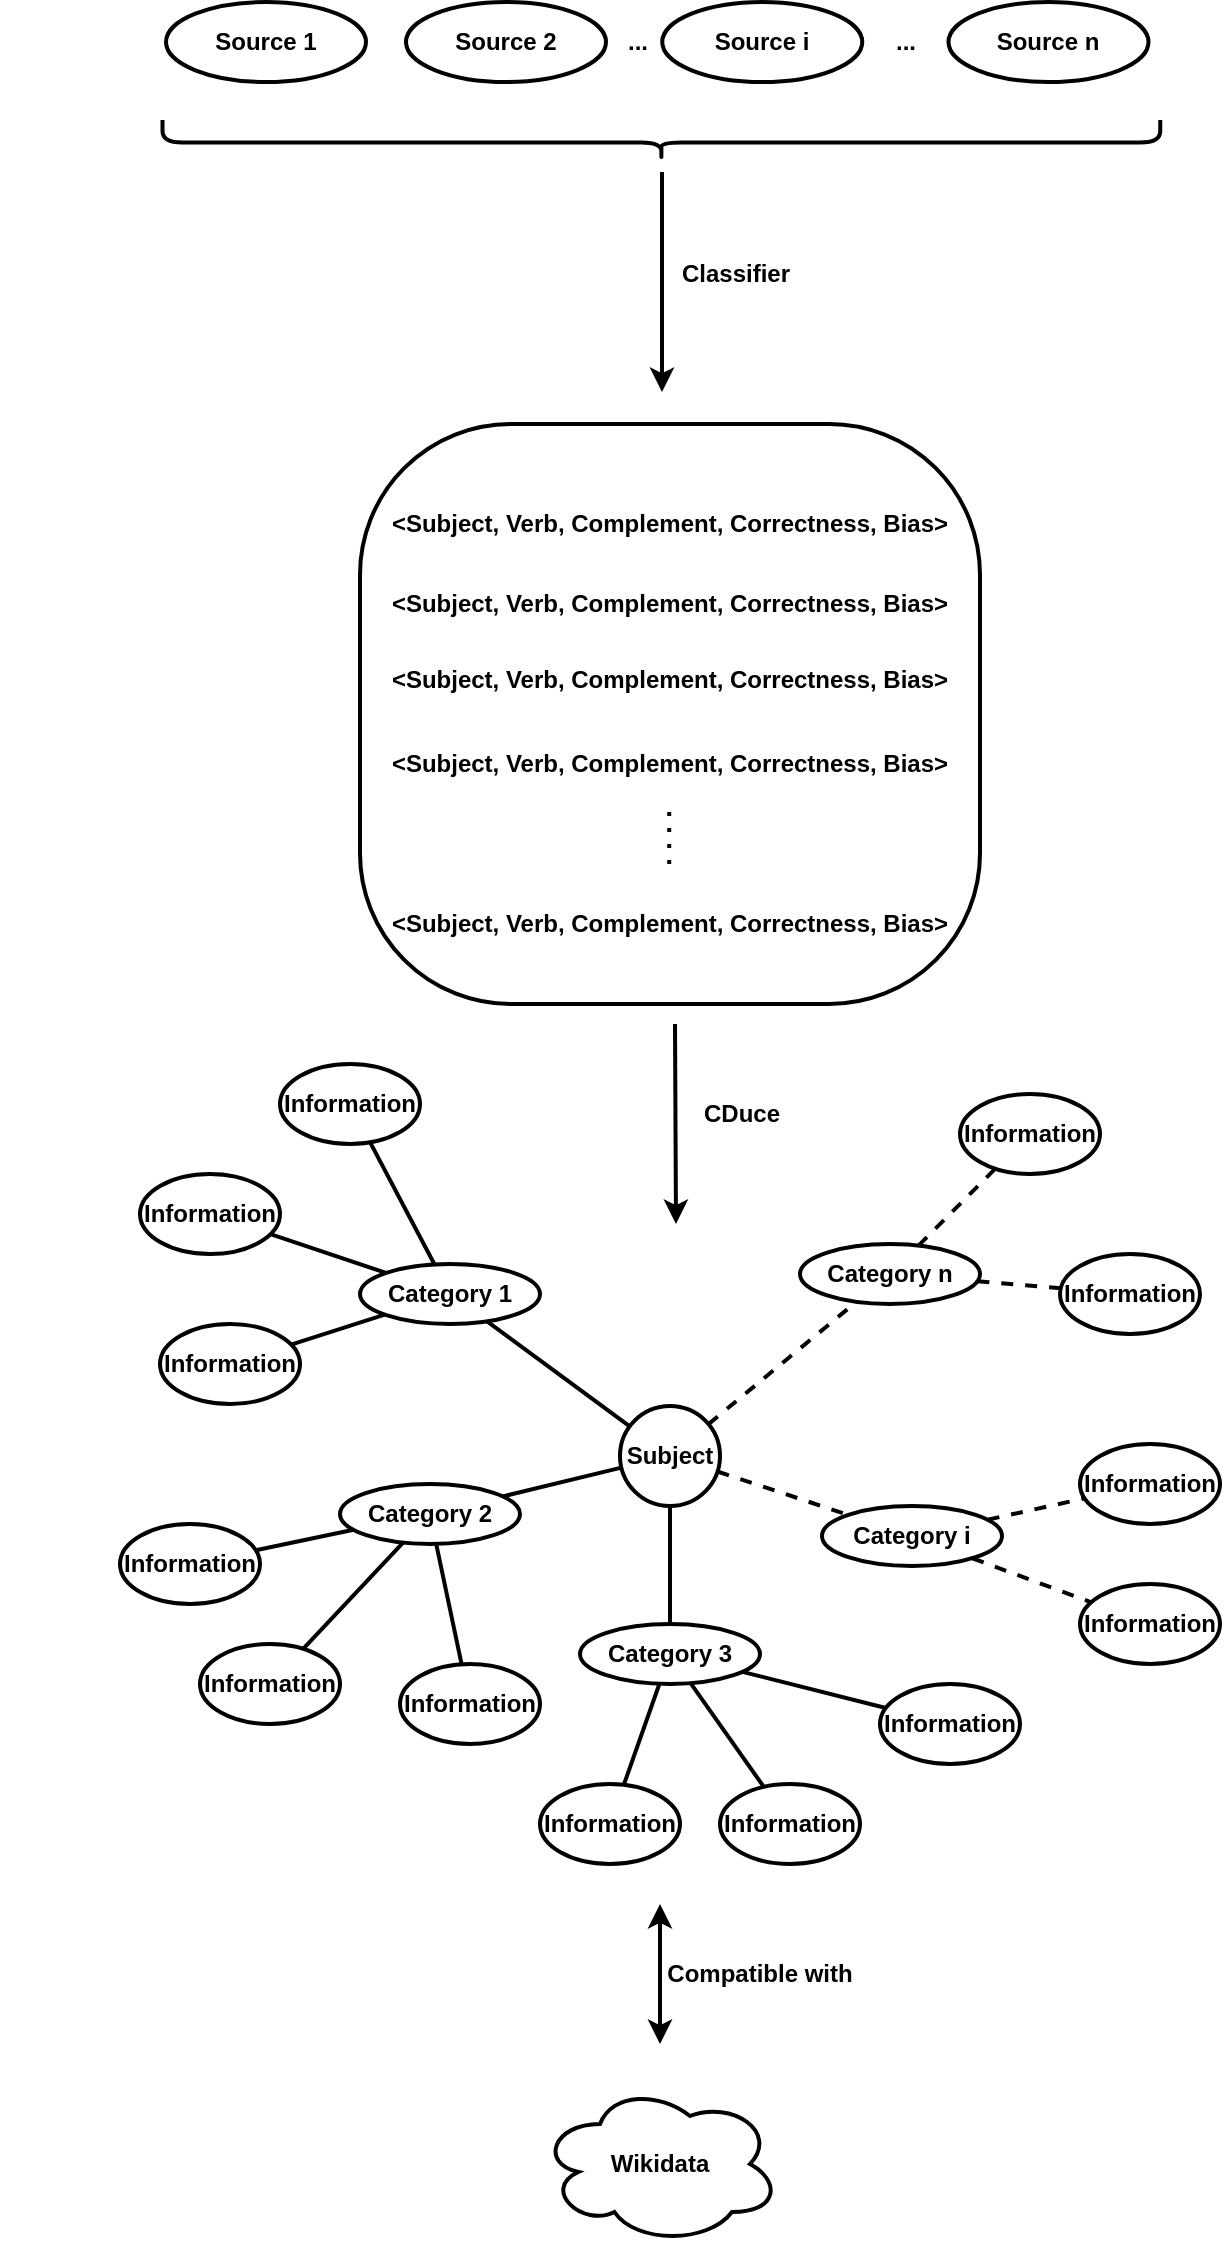<mxfile version="22.1.7" type="device">
  <diagram name="Pagina-1" id="cxVwyrqSip8XLjAx2yYT">
    <mxGraphModel dx="2514" dy="932" grid="1" gridSize="10" guides="1" tooltips="1" connect="1" arrows="1" fold="1" page="1" pageScale="1" pageWidth="827" pageHeight="1169" math="0" shadow="0">
      <root>
        <mxCell id="0" />
        <mxCell id="1" parent="0" />
        <mxCell id="PDaQLxChN3T3SNH4538d-1" value="&lt;div style=&quot;font-size: 12px;&quot;&gt;Source 1&lt;/div&gt;" style="ellipse;whiteSpace=wrap;html=1;fillColor=none;strokeWidth=2;fontStyle=1;fontSize=12;" vertex="1" parent="1">
          <mxGeometry x="-37" y="19" width="100" height="40" as="geometry" />
        </mxCell>
        <mxCell id="PDaQLxChN3T3SNH4538d-2" value="&lt;div style=&quot;font-size: 12px;&quot;&gt;Source 2&lt;br style=&quot;font-size: 12px;&quot;&gt;&lt;/div&gt;" style="ellipse;whiteSpace=wrap;html=1;fillColor=none;strokeWidth=2;fontStyle=1;fontSize=12;" vertex="1" parent="1">
          <mxGeometry x="83" y="19" width="100" height="40" as="geometry" />
        </mxCell>
        <mxCell id="PDaQLxChN3T3SNH4538d-3" value="&lt;div style=&quot;font-size: 12px;&quot;&gt;Source i&lt;br style=&quot;font-size: 12px;&quot;&gt;&lt;/div&gt;" style="ellipse;whiteSpace=wrap;html=1;fillColor=none;strokeWidth=2;fontStyle=1;fontSize=12;" vertex="1" parent="1">
          <mxGeometry x="211.13" y="19" width="100" height="40" as="geometry" />
        </mxCell>
        <mxCell id="PDaQLxChN3T3SNH4538d-5" value="&lt;div style=&quot;font-size: 12px;&quot;&gt;Classifier&lt;/div&gt;" style="text;html=1;strokeColor=none;fillColor=none;align=center;verticalAlign=middle;whiteSpace=wrap;rounded=0;strokeWidth=2;fontStyle=1;fontSize=12;" vertex="1" parent="1">
          <mxGeometry x="217.5" y="140" width="60" height="30" as="geometry" />
        </mxCell>
        <mxCell id="PDaQLxChN3T3SNH4538d-6" value="" style="endArrow=classic;html=1;rounded=0;strokeWidth=2;fontStyle=1;fontSize=12;" edge="1" parent="1">
          <mxGeometry width="50" height="50" relative="1" as="geometry">
            <mxPoint x="211" y="104" as="sourcePoint" />
            <mxPoint x="211" y="214" as="targetPoint" />
          </mxGeometry>
        </mxCell>
        <mxCell id="PDaQLxChN3T3SNH4538d-16" value="" style="endArrow=classic;html=1;rounded=0;strokeWidth=2;fontStyle=1;fontSize=12;" edge="1" parent="1">
          <mxGeometry width="50" height="50" relative="1" as="geometry">
            <mxPoint x="217.5" y="530" as="sourcePoint" />
            <mxPoint x="218" y="630" as="targetPoint" />
          </mxGeometry>
        </mxCell>
        <mxCell id="PDaQLxChN3T3SNH4538d-17" value="CDuce" style="text;html=1;strokeColor=none;fillColor=none;align=center;verticalAlign=middle;whiteSpace=wrap;rounded=0;strokeWidth=2;fontStyle=1;fontSize=12;" vertex="1" parent="1">
          <mxGeometry x="221.25" y="560" width="60" height="30" as="geometry" />
        </mxCell>
        <mxCell id="PDaQLxChN3T3SNH4538d-63" value="" style="endArrow=classic;startArrow=classic;html=1;rounded=0;strokeWidth=2;fontStyle=1;fontSize=12;" edge="1" parent="1">
          <mxGeometry width="50" height="50" relative="1" as="geometry">
            <mxPoint x="210" y="1040" as="sourcePoint" />
            <mxPoint x="210" y="970" as="targetPoint" />
          </mxGeometry>
        </mxCell>
        <mxCell id="PDaQLxChN3T3SNH4538d-65" value="Compatible with" style="text;html=1;strokeColor=none;fillColor=none;align=center;verticalAlign=middle;whiteSpace=wrap;rounded=0;strokeWidth=2;fontStyle=1;fontSize=12;" vertex="1" parent="1">
          <mxGeometry x="180" y="990" width="160" height="30" as="geometry" />
        </mxCell>
        <mxCell id="PDaQLxChN3T3SNH4538d-66" value="Wikidata" style="ellipse;shape=cloud;whiteSpace=wrap;html=1;fillColor=none;strokeWidth=2;fontStyle=1;fontSize=12;" vertex="1" parent="1">
          <mxGeometry x="150" y="1060" width="120" height="80" as="geometry" />
        </mxCell>
        <mxCell id="PDaQLxChN3T3SNH4538d-67" value="" style="group;strokeWidth=2;fontStyle=1;fontSize=12;" vertex="1" connectable="0" parent="1">
          <mxGeometry x="-120" y="550" width="610" height="400" as="geometry" />
        </mxCell>
        <mxCell id="PDaQLxChN3T3SNH4538d-18" value="Subject" style="ellipse;whiteSpace=wrap;html=1;aspect=fixed;fillColor=none;strokeWidth=2;fontStyle=1;fontSize=12;" vertex="1" parent="PDaQLxChN3T3SNH4538d-67">
          <mxGeometry x="310" y="171" width="50" height="50" as="geometry" />
        </mxCell>
        <mxCell id="PDaQLxChN3T3SNH4538d-19" value="Category 1" style="ellipse;whiteSpace=wrap;html=1;fillColor=none;strokeWidth=2;fontStyle=1;fontSize=12;" vertex="1" parent="PDaQLxChN3T3SNH4538d-67">
          <mxGeometry x="180" y="100" width="90" height="30" as="geometry" />
        </mxCell>
        <mxCell id="PDaQLxChN3T3SNH4538d-20" value="Category 2" style="ellipse;whiteSpace=wrap;html=1;fillColor=none;strokeWidth=2;fontStyle=1;fontSize=12;" vertex="1" parent="PDaQLxChN3T3SNH4538d-67">
          <mxGeometry x="170" y="210" width="90" height="30" as="geometry" />
        </mxCell>
        <mxCell id="PDaQLxChN3T3SNH4538d-21" value="Category 3" style="ellipse;whiteSpace=wrap;html=1;fillColor=none;strokeWidth=2;fontStyle=1;fontSize=12;" vertex="1" parent="PDaQLxChN3T3SNH4538d-67">
          <mxGeometry x="290" y="280" width="90" height="30" as="geometry" />
        </mxCell>
        <mxCell id="PDaQLxChN3T3SNH4538d-22" value="Category n" style="ellipse;whiteSpace=wrap;html=1;fillColor=none;strokeWidth=2;fontStyle=1;fontSize=12;" vertex="1" parent="PDaQLxChN3T3SNH4538d-67">
          <mxGeometry x="400" y="90" width="90" height="30" as="geometry" />
        </mxCell>
        <mxCell id="PDaQLxChN3T3SNH4538d-24" value="Category i" style="ellipse;whiteSpace=wrap;html=1;fillColor=none;strokeWidth=2;fontStyle=1;fontSize=12;" vertex="1" parent="PDaQLxChN3T3SNH4538d-67">
          <mxGeometry x="411" y="221" width="90" height="30" as="geometry" />
        </mxCell>
        <mxCell id="PDaQLxChN3T3SNH4538d-27" value="" style="endArrow=none;html=1;rounded=0;strokeWidth=2;fontStyle=1;fontSize=12;" edge="1" parent="PDaQLxChN3T3SNH4538d-67" source="PDaQLxChN3T3SNH4538d-18" target="PDaQLxChN3T3SNH4538d-20">
          <mxGeometry width="50" height="50" relative="1" as="geometry">
            <mxPoint y="240" as="sourcePoint" />
            <mxPoint x="50" y="190" as="targetPoint" />
          </mxGeometry>
        </mxCell>
        <mxCell id="PDaQLxChN3T3SNH4538d-28" value="" style="endArrow=none;html=1;rounded=0;strokeWidth=2;fontStyle=1;fontSize=12;" edge="1" parent="PDaQLxChN3T3SNH4538d-67" source="PDaQLxChN3T3SNH4538d-18" target="PDaQLxChN3T3SNH4538d-19">
          <mxGeometry width="50" height="50" relative="1" as="geometry">
            <mxPoint x="327" y="224" as="sourcePoint" />
            <mxPoint x="167" y="264" as="targetPoint" />
          </mxGeometry>
        </mxCell>
        <mxCell id="PDaQLxChN3T3SNH4538d-30" value="" style="endArrow=none;html=1;rounded=0;dashed=1;strokeWidth=2;fontStyle=1;fontSize=12;" edge="1" parent="PDaQLxChN3T3SNH4538d-67" source="PDaQLxChN3T3SNH4538d-18" target="PDaQLxChN3T3SNH4538d-22">
          <mxGeometry width="50" height="50" relative="1" as="geometry">
            <mxPoint x="356" y="184" as="sourcePoint" />
            <mxPoint x="418" y="60" as="targetPoint" />
          </mxGeometry>
        </mxCell>
        <mxCell id="PDaQLxChN3T3SNH4538d-32" value="" style="endArrow=none;html=1;rounded=0;strokeWidth=2;fontStyle=1;fontSize=12;" edge="1" parent="PDaQLxChN3T3SNH4538d-67" source="PDaQLxChN3T3SNH4538d-18" target="PDaQLxChN3T3SNH4538d-21">
          <mxGeometry width="50" height="50" relative="1" as="geometry">
            <mxPoint x="365" y="221" as="sourcePoint" />
            <mxPoint x="517" y="341" as="targetPoint" />
          </mxGeometry>
        </mxCell>
        <mxCell id="PDaQLxChN3T3SNH4538d-31" value="" style="endArrow=none;html=1;rounded=0;dashed=1;strokeWidth=2;fontStyle=1;fontSize=12;" edge="1" parent="PDaQLxChN3T3SNH4538d-67" source="PDaQLxChN3T3SNH4538d-18" target="PDaQLxChN3T3SNH4538d-24">
          <mxGeometry width="50" height="50" relative="1" as="geometry">
            <mxPoint x="370" y="203" as="sourcePoint" />
            <mxPoint x="502" y="189" as="targetPoint" />
          </mxGeometry>
        </mxCell>
        <mxCell id="PDaQLxChN3T3SNH4538d-36" value="Information" style="ellipse;whiteSpace=wrap;html=1;fillColor=none;strokeWidth=2;fontStyle=1;fontSize=12;" vertex="1" parent="PDaQLxChN3T3SNH4538d-67">
          <mxGeometry x="140" width="70" height="40" as="geometry" />
        </mxCell>
        <mxCell id="PDaQLxChN3T3SNH4538d-37" value="Information" style="ellipse;whiteSpace=wrap;html=1;fillColor=none;strokeWidth=2;fontStyle=1;fontSize=12;" vertex="1" parent="PDaQLxChN3T3SNH4538d-67">
          <mxGeometry x="70" y="55" width="70" height="40" as="geometry" />
        </mxCell>
        <mxCell id="PDaQLxChN3T3SNH4538d-38" value="Information" style="ellipse;whiteSpace=wrap;html=1;fillColor=none;strokeWidth=2;fontStyle=1;fontSize=12;" vertex="1" parent="PDaQLxChN3T3SNH4538d-67">
          <mxGeometry x="80" y="130" width="70" height="40" as="geometry" />
        </mxCell>
        <mxCell id="PDaQLxChN3T3SNH4538d-39" value="Information" style="ellipse;whiteSpace=wrap;html=1;fillColor=none;strokeWidth=2;fontStyle=1;fontSize=12;" vertex="1" parent="PDaQLxChN3T3SNH4538d-67">
          <mxGeometry x="60" y="230" width="70" height="40" as="geometry" />
        </mxCell>
        <mxCell id="PDaQLxChN3T3SNH4538d-40" value="Information" style="ellipse;whiteSpace=wrap;html=1;fillColor=none;strokeWidth=2;fontStyle=1;fontSize=12;" vertex="1" parent="PDaQLxChN3T3SNH4538d-67">
          <mxGeometry x="100" y="290" width="70" height="40" as="geometry" />
        </mxCell>
        <mxCell id="PDaQLxChN3T3SNH4538d-41" value="Information" style="ellipse;whiteSpace=wrap;html=1;fillColor=none;strokeWidth=2;fontStyle=1;fontSize=12;" vertex="1" parent="PDaQLxChN3T3SNH4538d-67">
          <mxGeometry x="200" y="300" width="70" height="40" as="geometry" />
        </mxCell>
        <mxCell id="PDaQLxChN3T3SNH4538d-42" value="Information" style="ellipse;whiteSpace=wrap;html=1;fillColor=none;strokeWidth=2;fontStyle=1;fontSize=12;" vertex="1" parent="PDaQLxChN3T3SNH4538d-67">
          <mxGeometry x="270" y="360" width="70" height="40" as="geometry" />
        </mxCell>
        <mxCell id="PDaQLxChN3T3SNH4538d-43" value="Information" style="ellipse;whiteSpace=wrap;html=1;fillColor=none;strokeWidth=2;fontStyle=1;fontSize=12;" vertex="1" parent="PDaQLxChN3T3SNH4538d-67">
          <mxGeometry x="360" y="360" width="70" height="40" as="geometry" />
        </mxCell>
        <mxCell id="PDaQLxChN3T3SNH4538d-44" value="Information" style="ellipse;whiteSpace=wrap;html=1;fillColor=none;strokeWidth=2;fontStyle=1;fontSize=12;" vertex="1" parent="PDaQLxChN3T3SNH4538d-67">
          <mxGeometry x="440" y="310" width="70" height="40" as="geometry" />
        </mxCell>
        <mxCell id="PDaQLxChN3T3SNH4538d-45" value="Information" style="ellipse;whiteSpace=wrap;html=1;fillColor=none;strokeWidth=2;fontStyle=1;fontSize=12;" vertex="1" parent="PDaQLxChN3T3SNH4538d-67">
          <mxGeometry x="540" y="260" width="70" height="40" as="geometry" />
        </mxCell>
        <mxCell id="PDaQLxChN3T3SNH4538d-46" value="Information" style="ellipse;whiteSpace=wrap;html=1;fillColor=none;strokeWidth=2;fontStyle=1;fontSize=12;" vertex="1" parent="PDaQLxChN3T3SNH4538d-67">
          <mxGeometry x="540" y="190" width="70" height="40" as="geometry" />
        </mxCell>
        <mxCell id="PDaQLxChN3T3SNH4538d-47" value="Information" style="ellipse;whiteSpace=wrap;html=1;fillColor=none;strokeWidth=2;fontStyle=1;fontSize=12;" vertex="1" parent="PDaQLxChN3T3SNH4538d-67">
          <mxGeometry x="530" y="95" width="70" height="40" as="geometry" />
        </mxCell>
        <mxCell id="PDaQLxChN3T3SNH4538d-48" value="Information" style="ellipse;whiteSpace=wrap;html=1;fillColor=none;strokeWidth=2;fontStyle=1;fontSize=12;" vertex="1" parent="PDaQLxChN3T3SNH4538d-67">
          <mxGeometry x="480" y="15" width="70" height="40" as="geometry" />
        </mxCell>
        <mxCell id="PDaQLxChN3T3SNH4538d-49" value="" style="endArrow=none;html=1;rounded=0;strokeWidth=2;fontStyle=1;fontSize=12;" edge="1" parent="PDaQLxChN3T3SNH4538d-67" source="PDaQLxChN3T3SNH4538d-19" target="PDaQLxChN3T3SNH4538d-38">
          <mxGeometry width="50" height="50" relative="1" as="geometry">
            <mxPoint y="220" as="sourcePoint" />
            <mxPoint x="50" y="170" as="targetPoint" />
          </mxGeometry>
        </mxCell>
        <mxCell id="PDaQLxChN3T3SNH4538d-50" value="" style="endArrow=none;html=1;rounded=0;strokeWidth=2;fontStyle=1;fontSize=12;" edge="1" parent="PDaQLxChN3T3SNH4538d-67" source="PDaQLxChN3T3SNH4538d-19" target="PDaQLxChN3T3SNH4538d-37">
          <mxGeometry width="50" height="50" relative="1" as="geometry">
            <mxPoint y="220" as="sourcePoint" />
            <mxPoint x="50" y="170" as="targetPoint" />
          </mxGeometry>
        </mxCell>
        <mxCell id="PDaQLxChN3T3SNH4538d-51" value="" style="endArrow=none;html=1;rounded=0;strokeWidth=2;fontStyle=1;fontSize=12;" edge="1" parent="PDaQLxChN3T3SNH4538d-67" source="PDaQLxChN3T3SNH4538d-19" target="PDaQLxChN3T3SNH4538d-36">
          <mxGeometry width="50" height="50" relative="1" as="geometry">
            <mxPoint x="203" y="114" as="sourcePoint" />
            <mxPoint x="145" y="95" as="targetPoint" />
          </mxGeometry>
        </mxCell>
        <mxCell id="PDaQLxChN3T3SNH4538d-52" value="" style="endArrow=none;html=1;rounded=0;strokeWidth=2;fontStyle=1;fontSize=12;" edge="1" parent="PDaQLxChN3T3SNH4538d-67" source="PDaQLxChN3T3SNH4538d-20" target="PDaQLxChN3T3SNH4538d-39">
          <mxGeometry width="50" height="50" relative="1" as="geometry">
            <mxPoint x="227" y="110" as="sourcePoint" />
            <mxPoint x="195" y="49" as="targetPoint" />
          </mxGeometry>
        </mxCell>
        <mxCell id="PDaQLxChN3T3SNH4538d-53" value="" style="endArrow=none;html=1;rounded=0;strokeWidth=2;fontStyle=1;fontSize=12;" edge="1" parent="PDaQLxChN3T3SNH4538d-67" source="PDaQLxChN3T3SNH4538d-20" target="PDaQLxChN3T3SNH4538d-40">
          <mxGeometry width="50" height="50" relative="1" as="geometry">
            <mxPoint x="145" y="253" as="sourcePoint" />
            <mxPoint x="79" y="264" as="targetPoint" />
          </mxGeometry>
        </mxCell>
        <mxCell id="PDaQLxChN3T3SNH4538d-54" value="" style="endArrow=none;html=1;rounded=0;strokeWidth=2;fontStyle=1;fontSize=12;" edge="1" parent="PDaQLxChN3T3SNH4538d-67" source="PDaQLxChN3T3SNH4538d-20" target="PDaQLxChN3T3SNH4538d-41">
          <mxGeometry width="50" height="50" relative="1" as="geometry">
            <mxPoint x="170" y="260" as="sourcePoint" />
            <mxPoint x="124" y="303" as="targetPoint" />
          </mxGeometry>
        </mxCell>
        <mxCell id="PDaQLxChN3T3SNH4538d-55" value="" style="endArrow=none;html=1;rounded=0;strokeWidth=2;fontStyle=1;fontSize=12;" edge="1" parent="PDaQLxChN3T3SNH4538d-67" source="PDaQLxChN3T3SNH4538d-21" target="PDaQLxChN3T3SNH4538d-42">
          <mxGeometry width="50" height="50" relative="1" as="geometry">
            <mxPoint x="186" y="261" as="sourcePoint" />
            <mxPoint x="193" y="340" as="targetPoint" />
          </mxGeometry>
        </mxCell>
        <mxCell id="PDaQLxChN3T3SNH4538d-56" value="" style="endArrow=none;html=1;rounded=0;strokeWidth=2;fontStyle=1;fontSize=12;" edge="1" parent="PDaQLxChN3T3SNH4538d-67" source="PDaQLxChN3T3SNH4538d-21" target="PDaQLxChN3T3SNH4538d-43">
          <mxGeometry width="50" height="50" relative="1" as="geometry">
            <mxPoint x="340" y="320" as="sourcePoint" />
            <mxPoint x="322" y="370" as="targetPoint" />
          </mxGeometry>
        </mxCell>
        <mxCell id="PDaQLxChN3T3SNH4538d-57" value="" style="endArrow=none;html=1;rounded=0;strokeWidth=2;fontStyle=1;fontSize=12;" edge="1" parent="PDaQLxChN3T3SNH4538d-67" source="PDaQLxChN3T3SNH4538d-21" target="PDaQLxChN3T3SNH4538d-44">
          <mxGeometry width="50" height="50" relative="1" as="geometry">
            <mxPoint x="355" y="320" as="sourcePoint" />
            <mxPoint x="392" y="371" as="targetPoint" />
          </mxGeometry>
        </mxCell>
        <mxCell id="PDaQLxChN3T3SNH4538d-58" value="" style="endArrow=none;html=1;rounded=0;dashed=1;strokeWidth=2;fontStyle=1;fontSize=12;" edge="1" parent="PDaQLxChN3T3SNH4538d-67" source="PDaQLxChN3T3SNH4538d-24" target="PDaQLxChN3T3SNH4538d-45">
          <mxGeometry width="50" height="50" relative="1" as="geometry">
            <mxPoint x="381" y="314" as="sourcePoint" />
            <mxPoint x="453" y="332" as="targetPoint" />
          </mxGeometry>
        </mxCell>
        <mxCell id="PDaQLxChN3T3SNH4538d-59" value="" style="endArrow=none;html=1;rounded=0;dashed=1;strokeWidth=2;fontStyle=1;fontSize=12;" edge="1" parent="PDaQLxChN3T3SNH4538d-67" source="PDaQLxChN3T3SNH4538d-24" target="PDaQLxChN3T3SNH4538d-46">
          <mxGeometry width="50" height="50" relative="1" as="geometry">
            <mxPoint x="496" y="257" as="sourcePoint" />
            <mxPoint x="556" y="279" as="targetPoint" />
          </mxGeometry>
        </mxCell>
        <mxCell id="PDaQLxChN3T3SNH4538d-60" value="" style="endArrow=none;html=1;rounded=0;dashed=1;strokeWidth=2;fontStyle=1;fontSize=12;" edge="1" parent="PDaQLxChN3T3SNH4538d-67" source="PDaQLxChN3T3SNH4538d-22" target="PDaQLxChN3T3SNH4538d-47">
          <mxGeometry width="50" height="50" relative="1" as="geometry">
            <mxPoint x="504" y="238" as="sourcePoint" />
            <mxPoint x="552" y="227" as="targetPoint" />
          </mxGeometry>
        </mxCell>
        <mxCell id="PDaQLxChN3T3SNH4538d-61" value="" style="endArrow=none;html=1;rounded=0;dashed=1;strokeWidth=2;fontStyle=1;fontSize=12;" edge="1" parent="PDaQLxChN3T3SNH4538d-67" source="PDaQLxChN3T3SNH4538d-22" target="PDaQLxChN3T3SNH4538d-48">
          <mxGeometry width="50" height="50" relative="1" as="geometry">
            <mxPoint x="499" y="118" as="sourcePoint" />
            <mxPoint x="540" y="122" as="targetPoint" />
          </mxGeometry>
        </mxCell>
        <mxCell id="PDaQLxChN3T3SNH4538d-68" value="" style="group;fillColor=none;strokeWidth=2;fontStyle=1;fontSize=12;" vertex="1" connectable="0" parent="1">
          <mxGeometry x="60" y="230" width="310" height="290" as="geometry" />
        </mxCell>
        <mxCell id="PDaQLxChN3T3SNH4538d-14" value="" style="rounded=1;whiteSpace=wrap;html=1;arcSize=26;fillColor=none;strokeWidth=2;fontStyle=1;fontSize=12;" vertex="1" parent="PDaQLxChN3T3SNH4538d-68">
          <mxGeometry width="310" height="290" as="geometry" />
        </mxCell>
        <mxCell id="PDaQLxChN3T3SNH4538d-7" value="&lt;div style=&quot;font-size: 12px;&quot;&gt;&amp;lt;Subject, Verb, Complement, Correctness, Bias&amp;gt;&lt;/div&gt;" style="text;html=1;strokeColor=none;fillColor=none;align=center;verticalAlign=middle;whiteSpace=wrap;rounded=0;strokeWidth=2;fontStyle=1;fontSize=12;" vertex="1" parent="PDaQLxChN3T3SNH4538d-68">
          <mxGeometry x="10" y="35" width="290" height="30" as="geometry" />
        </mxCell>
        <mxCell id="PDaQLxChN3T3SNH4538d-8" value="&lt;div style=&quot;font-size: 12px;&quot;&gt;&amp;lt;Subject, Verb, Complement, Correctness, Bias&amp;gt;&lt;/div&gt;" style="text;html=1;strokeColor=none;fillColor=none;align=center;verticalAlign=middle;whiteSpace=wrap;rounded=0;strokeWidth=2;fontStyle=1;fontSize=12;" vertex="1" parent="PDaQLxChN3T3SNH4538d-68">
          <mxGeometry x="10" y="75" width="290" height="30" as="geometry" />
        </mxCell>
        <mxCell id="PDaQLxChN3T3SNH4538d-9" value="&lt;div style=&quot;font-size: 12px;&quot;&gt;&amp;lt;Subject, Verb, Complement, Correctness, Bias&amp;gt;&lt;/div&gt;" style="text;html=1;strokeColor=none;fillColor=none;align=center;verticalAlign=middle;whiteSpace=wrap;rounded=0;strokeWidth=2;fontStyle=1;fontSize=12;" vertex="1" parent="PDaQLxChN3T3SNH4538d-68">
          <mxGeometry x="10" y="113" width="290" height="30" as="geometry" />
        </mxCell>
        <mxCell id="PDaQLxChN3T3SNH4538d-10" value="&lt;div style=&quot;font-size: 12px;&quot;&gt;&amp;lt;Subject, Verb, Complement, Correctness, Bias&amp;gt;&lt;/div&gt;" style="text;html=1;strokeColor=none;fillColor=none;align=center;verticalAlign=middle;whiteSpace=wrap;rounded=0;strokeWidth=2;fontStyle=1;fontSize=12;" vertex="1" parent="PDaQLxChN3T3SNH4538d-68">
          <mxGeometry x="10" y="155" width="290" height="30" as="geometry" />
        </mxCell>
        <mxCell id="PDaQLxChN3T3SNH4538d-12" value="&lt;div style=&quot;font-size: 12px;&quot;&gt;&amp;lt;Subject, Verb, Complement, Correctness, Bias&amp;gt;&lt;/div&gt;" style="text;html=1;strokeColor=none;fillColor=none;align=center;verticalAlign=middle;whiteSpace=wrap;rounded=0;strokeWidth=2;fontStyle=1;fontSize=12;" vertex="1" parent="PDaQLxChN3T3SNH4538d-68">
          <mxGeometry x="10" y="235" width="290" height="30" as="geometry" />
        </mxCell>
        <mxCell id="PDaQLxChN3T3SNH4538d-74" value="" style="endArrow=none;dashed=1;html=1;dashPattern=1 3;strokeWidth=2;rounded=0;fontStyle=1;fontSize=12;" edge="1" parent="PDaQLxChN3T3SNH4538d-68">
          <mxGeometry width="50" height="50" relative="1" as="geometry">
            <mxPoint x="154.6" y="220" as="sourcePoint" />
            <mxPoint x="154.6" y="190" as="targetPoint" />
          </mxGeometry>
        </mxCell>
        <mxCell id="PDaQLxChN3T3SNH4538d-69" value="" style="shape=curlyBracket;whiteSpace=wrap;html=1;rounded=1;labelPosition=left;verticalLabelPosition=middle;align=right;verticalAlign=middle;rotation=-90;size=0.438;strokeWidth=2;fontStyle=1;fontSize=12;" vertex="1" parent="1">
          <mxGeometry x="200.69" y="-161.43" width="20" height="498.87" as="geometry" />
        </mxCell>
        <mxCell id="PDaQLxChN3T3SNH4538d-71" value="..." style="text;html=1;strokeColor=none;fillColor=none;align=center;verticalAlign=middle;whiteSpace=wrap;rounded=0;strokeWidth=2;fontStyle=1;fontSize=12;" vertex="1" parent="1">
          <mxGeometry x="169" y="24" width="60" height="30" as="geometry" />
        </mxCell>
        <mxCell id="PDaQLxChN3T3SNH4538d-72" value="..." style="text;html=1;strokeColor=none;fillColor=none;align=center;verticalAlign=middle;whiteSpace=wrap;rounded=0;strokeWidth=2;fontStyle=1;fontSize=12;" vertex="1" parent="1">
          <mxGeometry x="303" y="24" width="60" height="30" as="geometry" />
        </mxCell>
        <mxCell id="PDaQLxChN3T3SNH4538d-73" value="&lt;div style=&quot;font-size: 12px;&quot;&gt;Source n&lt;br style=&quot;font-size: 12px;&quot;&gt;&lt;/div&gt;" style="ellipse;whiteSpace=wrap;html=1;fillColor=none;strokeWidth=2;fontStyle=1;fontSize=12;" vertex="1" parent="1">
          <mxGeometry x="354.25" y="19" width="100" height="40" as="geometry" />
        </mxCell>
      </root>
    </mxGraphModel>
  </diagram>
</mxfile>
